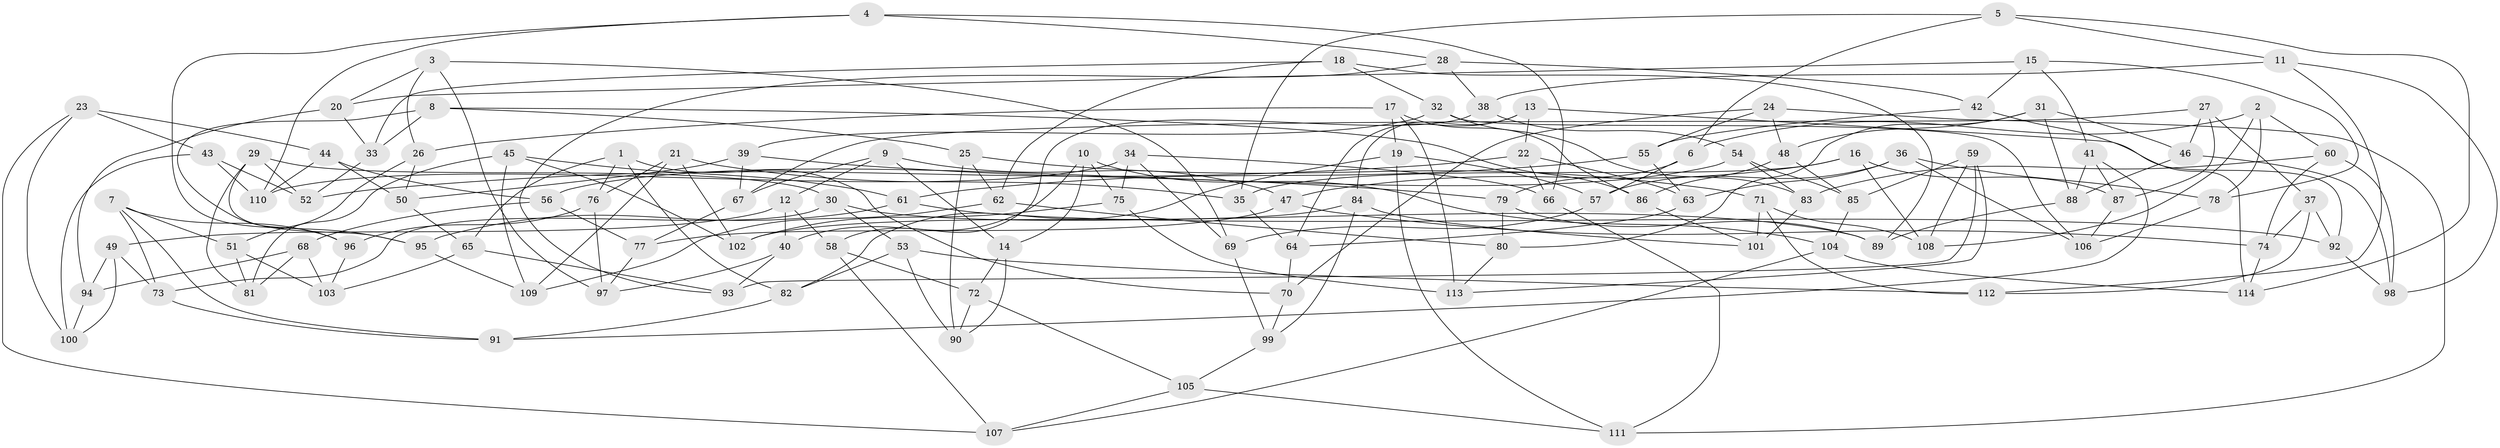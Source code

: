 // Generated by graph-tools (version 1.1) at 2025/50/03/09/25 03:50:49]
// undirected, 114 vertices, 228 edges
graph export_dot {
graph [start="1"]
  node [color=gray90,style=filled];
  1;
  2;
  3;
  4;
  5;
  6;
  7;
  8;
  9;
  10;
  11;
  12;
  13;
  14;
  15;
  16;
  17;
  18;
  19;
  20;
  21;
  22;
  23;
  24;
  25;
  26;
  27;
  28;
  29;
  30;
  31;
  32;
  33;
  34;
  35;
  36;
  37;
  38;
  39;
  40;
  41;
  42;
  43;
  44;
  45;
  46;
  47;
  48;
  49;
  50;
  51;
  52;
  53;
  54;
  55;
  56;
  57;
  58;
  59;
  60;
  61;
  62;
  63;
  64;
  65;
  66;
  67;
  68;
  69;
  70;
  71;
  72;
  73;
  74;
  75;
  76;
  77;
  78;
  79;
  80;
  81;
  82;
  83;
  84;
  85;
  86;
  87;
  88;
  89;
  90;
  91;
  92;
  93;
  94;
  95;
  96;
  97;
  98;
  99;
  100;
  101;
  102;
  103;
  104;
  105;
  106;
  107;
  108;
  109;
  110;
  111;
  112;
  113;
  114;
  1 -- 76;
  1 -- 65;
  1 -- 82;
  1 -- 70;
  2 -- 78;
  2 -- 6;
  2 -- 108;
  2 -- 60;
  3 -- 20;
  3 -- 69;
  3 -- 97;
  3 -- 26;
  4 -- 66;
  4 -- 28;
  4 -- 95;
  4 -- 110;
  5 -- 114;
  5 -- 6;
  5 -- 11;
  5 -- 35;
  6 -- 57;
  6 -- 79;
  7 -- 96;
  7 -- 51;
  7 -- 73;
  7 -- 91;
  8 -- 86;
  8 -- 33;
  8 -- 96;
  8 -- 25;
  9 -- 14;
  9 -- 67;
  9 -- 47;
  9 -- 12;
  10 -- 40;
  10 -- 104;
  10 -- 14;
  10 -- 75;
  11 -- 38;
  11 -- 112;
  11 -- 98;
  12 -- 49;
  12 -- 58;
  12 -- 40;
  13 -- 84;
  13 -- 92;
  13 -- 64;
  13 -- 22;
  14 -- 90;
  14 -- 72;
  15 -- 78;
  15 -- 42;
  15 -- 20;
  15 -- 41;
  16 -- 47;
  16 -- 35;
  16 -- 108;
  16 -- 87;
  17 -- 86;
  17 -- 113;
  17 -- 19;
  17 -- 26;
  18 -- 89;
  18 -- 62;
  18 -- 33;
  18 -- 32;
  19 -- 82;
  19 -- 57;
  19 -- 111;
  20 -- 33;
  20 -- 94;
  21 -- 35;
  21 -- 109;
  21 -- 102;
  21 -- 76;
  22 -- 52;
  22 -- 66;
  22 -- 63;
  23 -- 107;
  23 -- 44;
  23 -- 43;
  23 -- 100;
  24 -- 111;
  24 -- 48;
  24 -- 55;
  24 -- 70;
  25 -- 90;
  25 -- 62;
  25 -- 71;
  26 -- 51;
  26 -- 50;
  27 -- 37;
  27 -- 67;
  27 -- 87;
  27 -- 46;
  28 -- 42;
  28 -- 38;
  28 -- 93;
  29 -- 30;
  29 -- 95;
  29 -- 52;
  29 -- 81;
  30 -- 73;
  30 -- 53;
  30 -- 89;
  31 -- 48;
  31 -- 80;
  31 -- 46;
  31 -- 88;
  32 -- 106;
  32 -- 83;
  32 -- 39;
  33 -- 52;
  34 -- 110;
  34 -- 75;
  34 -- 69;
  34 -- 66;
  35 -- 64;
  36 -- 57;
  36 -- 63;
  36 -- 78;
  36 -- 106;
  37 -- 74;
  37 -- 112;
  37 -- 92;
  38 -- 54;
  38 -- 58;
  39 -- 50;
  39 -- 79;
  39 -- 67;
  40 -- 97;
  40 -- 93;
  41 -- 91;
  41 -- 87;
  41 -- 88;
  42 -- 114;
  42 -- 55;
  43 -- 52;
  43 -- 100;
  43 -- 110;
  44 -- 56;
  44 -- 110;
  44 -- 50;
  45 -- 109;
  45 -- 81;
  45 -- 102;
  45 -- 61;
  46 -- 88;
  46 -- 98;
  47 -- 74;
  47 -- 77;
  48 -- 85;
  48 -- 86;
  49 -- 73;
  49 -- 94;
  49 -- 100;
  50 -- 65;
  51 -- 103;
  51 -- 81;
  53 -- 112;
  53 -- 90;
  53 -- 82;
  54 -- 85;
  54 -- 83;
  54 -- 56;
  55 -- 63;
  55 -- 61;
  56 -- 68;
  56 -- 77;
  57 -- 69;
  58 -- 107;
  58 -- 72;
  59 -- 108;
  59 -- 113;
  59 -- 85;
  59 -- 93;
  60 -- 74;
  60 -- 98;
  60 -- 83;
  61 -- 92;
  61 -- 95;
  62 -- 109;
  62 -- 80;
  63 -- 64;
  64 -- 70;
  65 -- 93;
  65 -- 103;
  66 -- 111;
  67 -- 77;
  68 -- 81;
  68 -- 94;
  68 -- 103;
  69 -- 99;
  70 -- 99;
  71 -- 112;
  71 -- 101;
  71 -- 108;
  72 -- 90;
  72 -- 105;
  73 -- 91;
  74 -- 114;
  75 -- 113;
  75 -- 102;
  76 -- 96;
  76 -- 97;
  77 -- 97;
  78 -- 106;
  79 -- 89;
  79 -- 80;
  80 -- 113;
  82 -- 91;
  83 -- 101;
  84 -- 101;
  84 -- 99;
  84 -- 102;
  85 -- 104;
  86 -- 101;
  87 -- 106;
  88 -- 89;
  92 -- 98;
  94 -- 100;
  95 -- 109;
  96 -- 103;
  99 -- 105;
  104 -- 107;
  104 -- 114;
  105 -- 107;
  105 -- 111;
}
